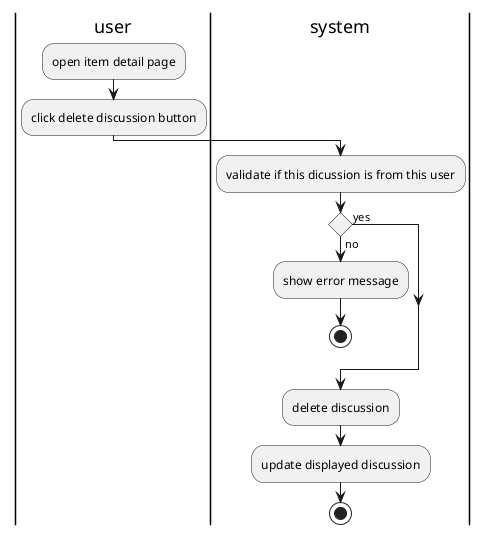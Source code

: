 @startuml delete discussion

|user|
:open item detail page;
:click delete discussion button;
|system|
:validate if this dicussion is from this user;
if () then (no)
    :show error message;
    stop
else (yes)
endif
|system|
:delete discussion;
:update displayed discussion;
stop

@enduml